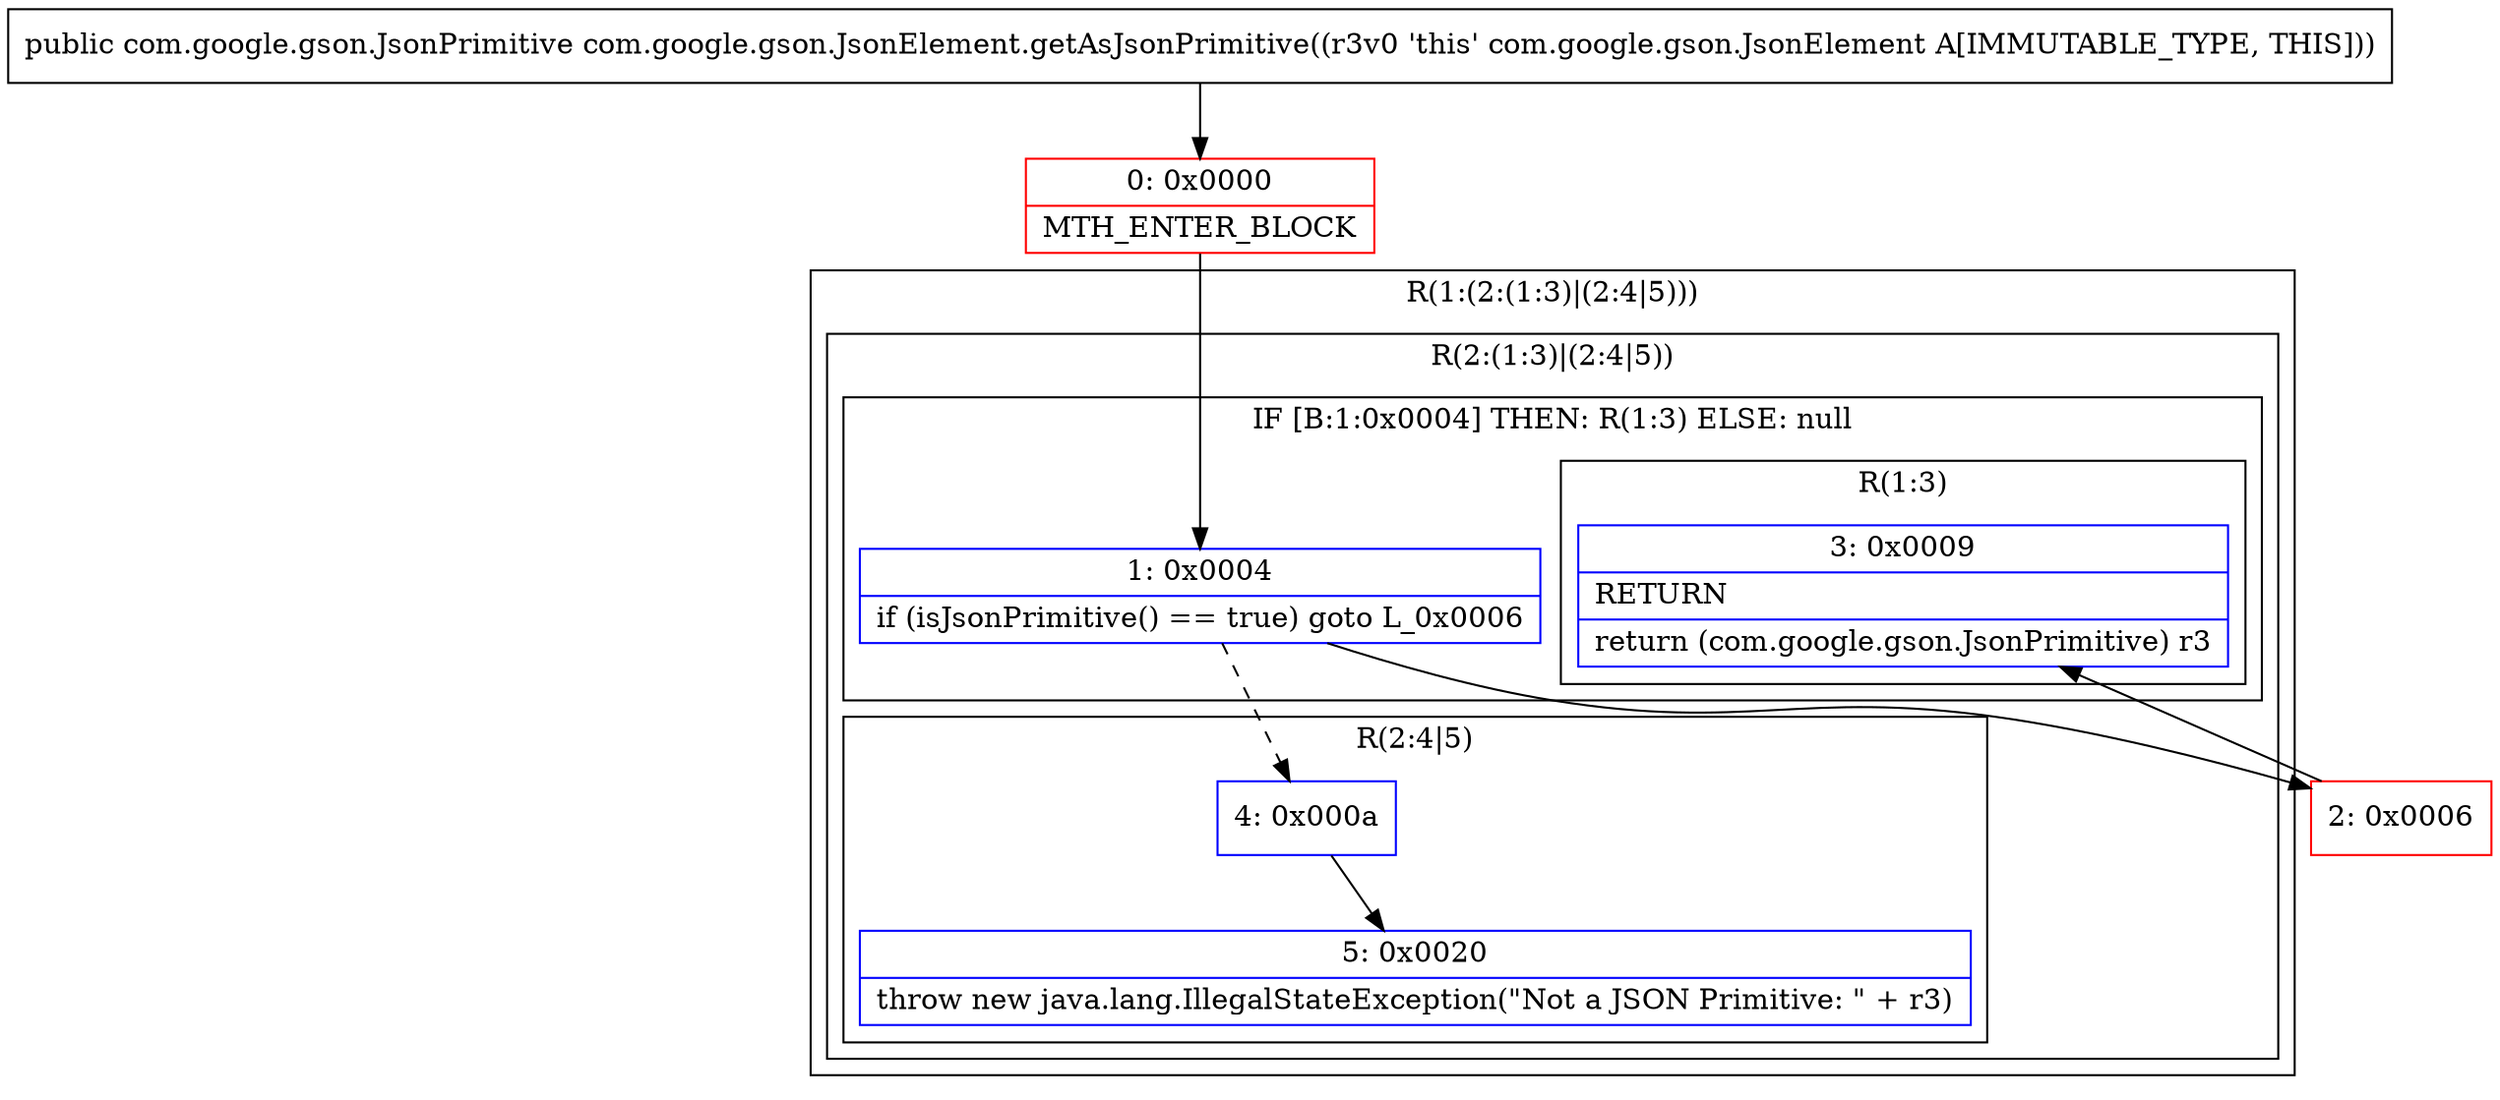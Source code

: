 digraph "CFG forcom.google.gson.JsonElement.getAsJsonPrimitive()Lcom\/google\/gson\/JsonPrimitive;" {
subgraph cluster_Region_519022987 {
label = "R(1:(2:(1:3)|(2:4|5)))";
node [shape=record,color=blue];
subgraph cluster_Region_1199949695 {
label = "R(2:(1:3)|(2:4|5))";
node [shape=record,color=blue];
subgraph cluster_IfRegion_667237704 {
label = "IF [B:1:0x0004] THEN: R(1:3) ELSE: null";
node [shape=record,color=blue];
Node_1 [shape=record,label="{1\:\ 0x0004|if (isJsonPrimitive() == true) goto L_0x0006\l}"];
subgraph cluster_Region_530626377 {
label = "R(1:3)";
node [shape=record,color=blue];
Node_3 [shape=record,label="{3\:\ 0x0009|RETURN\l|return (com.google.gson.JsonPrimitive) r3\l}"];
}
}
subgraph cluster_Region_2086729415 {
label = "R(2:4|5)";
node [shape=record,color=blue];
Node_4 [shape=record,label="{4\:\ 0x000a}"];
Node_5 [shape=record,label="{5\:\ 0x0020|throw new java.lang.IllegalStateException(\"Not a JSON Primitive: \" + r3)\l}"];
}
}
}
Node_0 [shape=record,color=red,label="{0\:\ 0x0000|MTH_ENTER_BLOCK\l}"];
Node_2 [shape=record,color=red,label="{2\:\ 0x0006}"];
MethodNode[shape=record,label="{public com.google.gson.JsonPrimitive com.google.gson.JsonElement.getAsJsonPrimitive((r3v0 'this' com.google.gson.JsonElement A[IMMUTABLE_TYPE, THIS])) }"];
MethodNode -> Node_0;
Node_1 -> Node_2;
Node_1 -> Node_4[style=dashed];
Node_4 -> Node_5;
Node_0 -> Node_1;
Node_2 -> Node_3;
}

